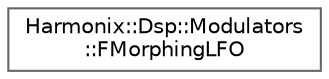 digraph "Graphical Class Hierarchy"
{
 // INTERACTIVE_SVG=YES
 // LATEX_PDF_SIZE
  bgcolor="transparent";
  edge [fontname=Helvetica,fontsize=10,labelfontname=Helvetica,labelfontsize=10];
  node [fontname=Helvetica,fontsize=10,shape=box,height=0.2,width=0.4];
  rankdir="LR";
  Node0 [id="Node000000",label="Harmonix::Dsp::Modulators\l::FMorphingLFO",height=0.2,width=0.4,color="grey40", fillcolor="white", style="filled",URL="$dc/d99/classHarmonix_1_1Dsp_1_1Modulators_1_1FMorphingLFO.html",tooltip="A clock-sync-able LFO with a morphing waveform."];
}
